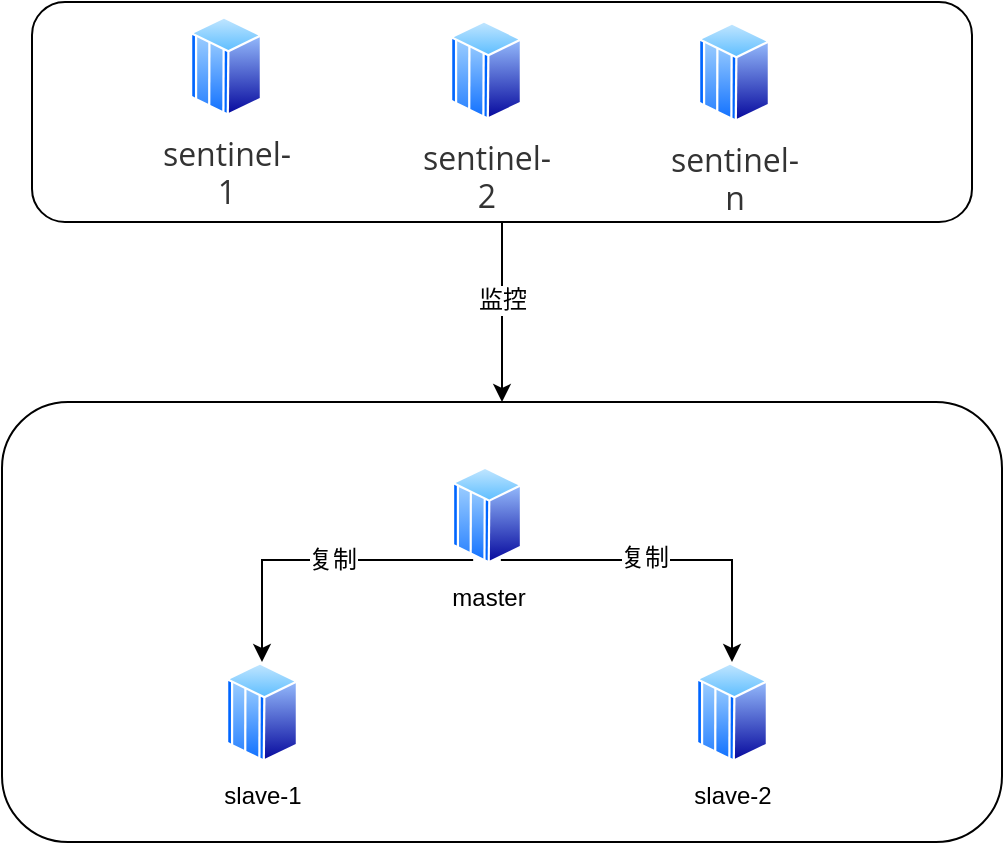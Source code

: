 <mxfile version="10.9.5" type="device"><diagram id="dorjEFEB_Fmd0UXrh_em" name="Page-1"><mxGraphModel dx="788" dy="609" grid="1" gridSize="10" guides="1" tooltips="1" connect="1" arrows="1" fold="1" page="1" pageScale="1" pageWidth="850" pageHeight="1100" math="0" shadow="0"><root><mxCell id="0"/><mxCell id="1" parent="0"/><mxCell id="AdokW35T99GZAflY0GDo-18" value="" style="rounded=1;whiteSpace=wrap;html=1;" vertex="1" parent="1"><mxGeometry x="60" y="620" width="500" height="220" as="geometry"/></mxCell><mxCell id="AdokW35T99GZAflY0GDo-20" value="slave-1" style="aspect=fixed;perimeter=ellipsePerimeter;html=1;align=center;shadow=0;dashed=0;spacingTop=3;image;image=img/lib/active_directory/mainframe_host.svg;" vertex="1" parent="1"><mxGeometry x="172" y="750" width="36" height="50" as="geometry"/></mxCell><mxCell id="AdokW35T99GZAflY0GDo-25" style="edgeStyle=orthogonalEdgeStyle;rounded=0;orthogonalLoop=1;jettySize=auto;html=1;entryX=0.5;entryY=0;entryDx=0;entryDy=0;" edge="1" parent="1" source="AdokW35T99GZAflY0GDo-21" target="AdokW35T99GZAflY0GDo-20"><mxGeometry relative="1" as="geometry"><Array as="points"><mxPoint x="190" y="699"/></Array></mxGeometry></mxCell><mxCell id="AdokW35T99GZAflY0GDo-31" value="复制" style="text;html=1;resizable=0;points=[];align=center;verticalAlign=middle;labelBackgroundColor=#ffffff;" vertex="1" connectable="0" parent="AdokW35T99GZAflY0GDo-25"><mxGeometry x="-0.035" relative="1" as="geometry"><mxPoint x="5" as="offset"/></mxGeometry></mxCell><mxCell id="AdokW35T99GZAflY0GDo-29" style="edgeStyle=orthogonalEdgeStyle;rounded=0;orthogonalLoop=1;jettySize=auto;html=1;" edge="1" parent="1" source="AdokW35T99GZAflY0GDo-21" target="AdokW35T99GZAflY0GDo-22"><mxGeometry relative="1" as="geometry"><Array as="points"><mxPoint x="425" y="699"/></Array></mxGeometry></mxCell><mxCell id="AdokW35T99GZAflY0GDo-30" value="复制" style="text;html=1;resizable=0;points=[];align=center;verticalAlign=middle;labelBackgroundColor=#ffffff;" vertex="1" connectable="0" parent="AdokW35T99GZAflY0GDo-29"><mxGeometry x="-0.141" y="1" relative="1" as="geometry"><mxPoint as="offset"/></mxGeometry></mxCell><mxCell id="AdokW35T99GZAflY0GDo-21" value="master&lt;br&gt;" style="aspect=fixed;perimeter=ellipsePerimeter;html=1;align=center;shadow=0;dashed=0;spacingTop=3;image;image=img/lib/active_directory/mainframe_host.svg;" vertex="1" parent="1"><mxGeometry x="285" y="652" width="35" height="49" as="geometry"/></mxCell><mxCell id="AdokW35T99GZAflY0GDo-22" value="slave-2" style="aspect=fixed;perimeter=ellipsePerimeter;html=1;align=center;shadow=0;dashed=0;spacingTop=3;image;image=img/lib/active_directory/mainframe_host.svg;" vertex="1" parent="1"><mxGeometry x="407" y="750" width="36" height="50" as="geometry"/></mxCell><mxCell id="AdokW35T99GZAflY0GDo-36" style="edgeStyle=orthogonalEdgeStyle;rounded=0;orthogonalLoop=1;jettySize=auto;html=1;exitX=0.5;exitY=1;exitDx=0;exitDy=0;entryX=0.5;entryY=0;entryDx=0;entryDy=0;" edge="1" parent="1" source="AdokW35T99GZAflY0GDo-32" target="AdokW35T99GZAflY0GDo-18"><mxGeometry relative="1" as="geometry"/></mxCell><mxCell id="AdokW35T99GZAflY0GDo-37" value="监控" style="text;html=1;resizable=0;points=[];align=center;verticalAlign=middle;labelBackgroundColor=#ffffff;" vertex="1" connectable="0" parent="AdokW35T99GZAflY0GDo-36"><mxGeometry x="-0.133" relative="1" as="geometry"><mxPoint as="offset"/></mxGeometry></mxCell><mxCell id="AdokW35T99GZAflY0GDo-32" value="" style="rounded=1;whiteSpace=wrap;html=1;" vertex="1" parent="1"><mxGeometry x="75" y="420" width="470" height="110" as="geometry"/></mxCell><mxCell id="AdokW35T99GZAflY0GDo-33" value="&lt;span style=&quot;color: rgb(51 , 51 , 51) ; font-family: &amp;#34;open sans&amp;#34; , &amp;#34;helvetica&amp;#34; , sans-serif ; font-size: 16px ; white-space: normal&quot;&gt;sentinel-1&lt;/span&gt;" style="aspect=fixed;perimeter=ellipsePerimeter;html=1;align=center;shadow=0;dashed=0;spacingTop=3;image;image=img/lib/active_directory/mainframe_host.svg;" vertex="1" parent="1"><mxGeometry x="154" y="427" width="36" height="50" as="geometry"/></mxCell><mxCell id="AdokW35T99GZAflY0GDo-34" value="&lt;span style=&quot;color: rgb(51 , 51 , 51) ; font-family: &amp;#34;open sans&amp;#34; , &amp;#34;helvetica&amp;#34; , sans-serif ; font-size: 16px ; white-space: normal&quot;&gt;sentinel-2&lt;/span&gt;" style="aspect=fixed;perimeter=ellipsePerimeter;html=1;align=center;shadow=0;dashed=0;spacingTop=3;image;image=img/lib/active_directory/mainframe_host.svg;" vertex="1" parent="1"><mxGeometry x="284" y="429" width="36" height="50" as="geometry"/></mxCell><mxCell id="AdokW35T99GZAflY0GDo-35" value="&lt;span style=&quot;color: rgb(51 , 51 , 51) ; font-family: &amp;#34;open sans&amp;#34; , &amp;#34;helvetica&amp;#34; , sans-serif ; font-size: 16px ; white-space: normal&quot;&gt;sentinel-n&lt;/span&gt;" style="aspect=fixed;perimeter=ellipsePerimeter;html=1;align=center;shadow=0;dashed=0;spacingTop=3;image;image=img/lib/active_directory/mainframe_host.svg;" vertex="1" parent="1"><mxGeometry x="408" y="430" width="36" height="50" as="geometry"/></mxCell></root></mxGraphModel></diagram></mxfile>